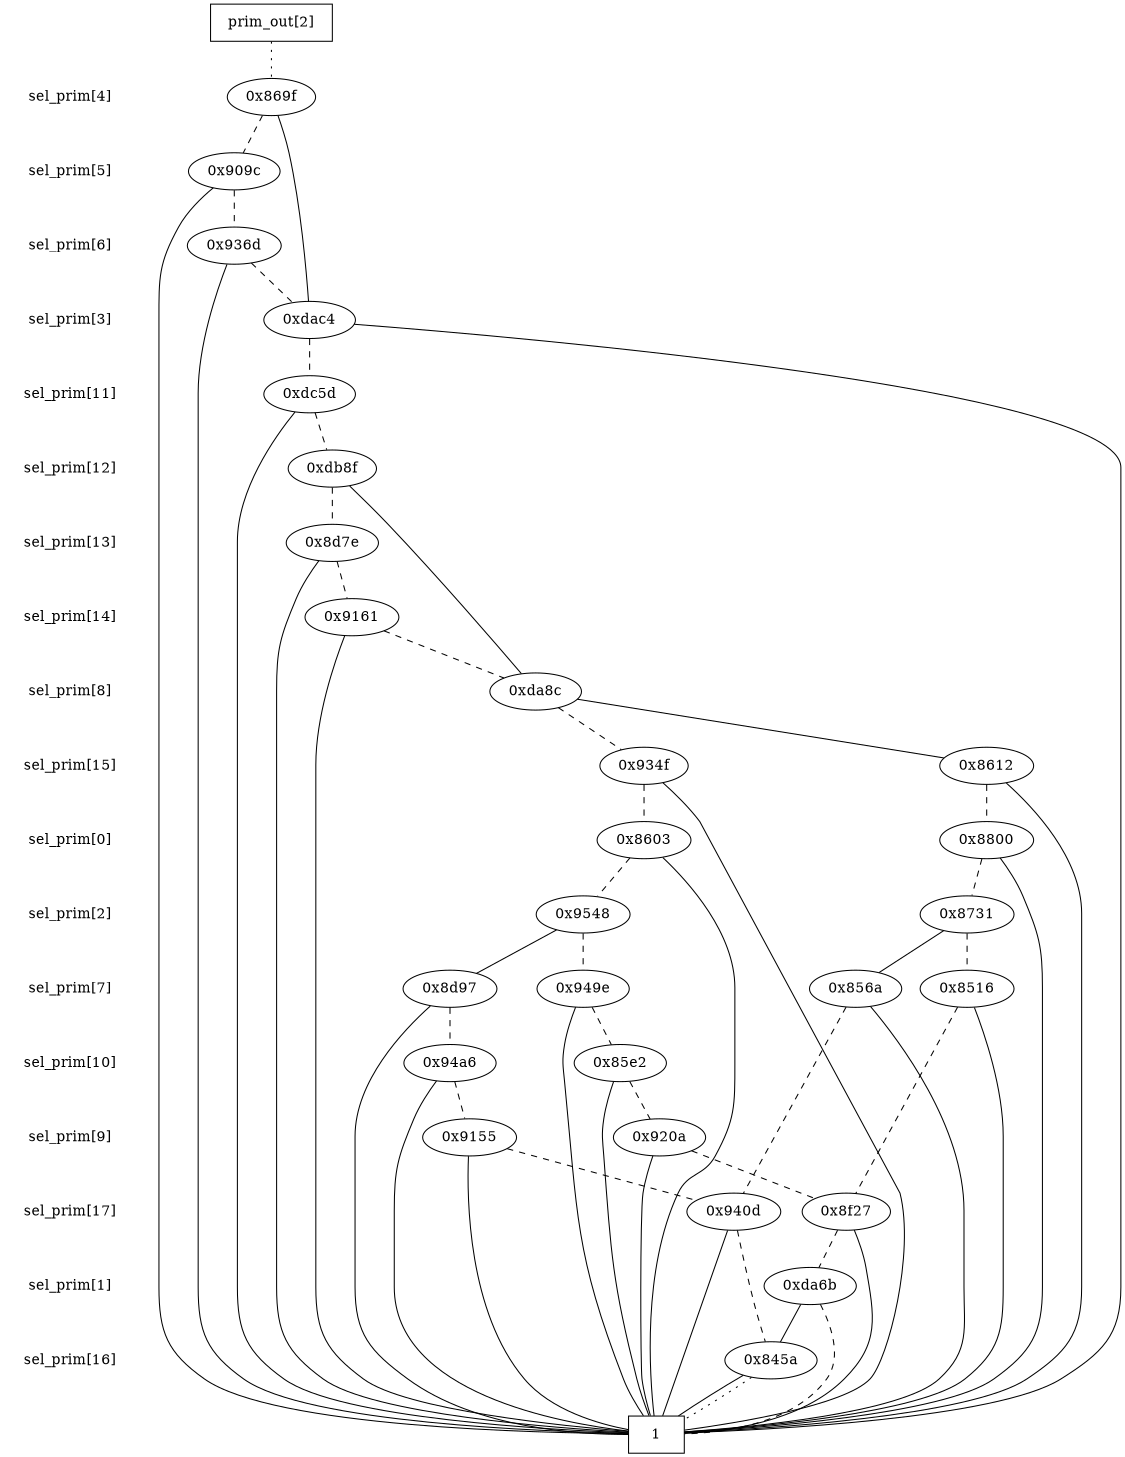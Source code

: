 digraph "DD" {
size = "7.5,10"
center = true;
edge [dir = none];
{ node [shape = plaintext];
  edge [style = invis];
  "CONST NODES" [style = invis];
" sel_prim[4] " -> " sel_prim[5] " -> " sel_prim[6] " -> " sel_prim[3] " -> " sel_prim[11] " -> " sel_prim[12] " -> " sel_prim[13] " -> " sel_prim[14] " -> " sel_prim[8] " -> " sel_prim[15] " -> " sel_prim[0] " -> " sel_prim[2] " -> " sel_prim[7] " -> " sel_prim[10] " -> " sel_prim[9] " -> " sel_prim[17] " -> " sel_prim[1] " -> " sel_prim[16] " -> "CONST NODES"; 
}
{ rank = same; node [shape = box]; edge [style = invis];
"  prim_out[2]  "; }
{ rank = same; " sel_prim[4] ";
"0x869f";
}
{ rank = same; " sel_prim[5] ";
"0x909c";
}
{ rank = same; " sel_prim[6] ";
"0x936d";
}
{ rank = same; " sel_prim[3] ";
"0xdac4";
}
{ rank = same; " sel_prim[11] ";
"0xdc5d";
}
{ rank = same; " sel_prim[12] ";
"0xdb8f";
}
{ rank = same; " sel_prim[13] ";
"0x8d7e";
}
{ rank = same; " sel_prim[14] ";
"0x9161";
}
{ rank = same; " sel_prim[8] ";
"0xda8c";
}
{ rank = same; " sel_prim[15] ";
"0x934f";
"0x8612";
}
{ rank = same; " sel_prim[0] ";
"0x8800";
"0x8603";
}
{ rank = same; " sel_prim[2] ";
"0x8731";
"0x9548";
}
{ rank = same; " sel_prim[7] ";
"0x8516";
"0x8d97";
"0x949e";
"0x856a";
}
{ rank = same; " sel_prim[10] ";
"0x85e2";
"0x94a6";
}
{ rank = same; " sel_prim[9] ";
"0x920a";
"0x9155";
}
{ rank = same; " sel_prim[17] ";
"0x940d";
"0x8f27";
}
{ rank = same; " sel_prim[1] ";
"0xda6b";
}
{ rank = same; " sel_prim[16] ";
"0x845a";
}
{ rank = same; "CONST NODES";
{ node [shape = box]; "0x8452";
}
}
"  prim_out[2]  " -> "0x869f" [style = dotted];
"0x869f" -> "0xdac4";
"0x869f" -> "0x909c" [style = dashed];
"0x909c" -> "0x8452";
"0x909c" -> "0x936d" [style = dashed];
"0x936d" -> "0x8452";
"0x936d" -> "0xdac4" [style = dashed];
"0xdac4" -> "0x8452";
"0xdac4" -> "0xdc5d" [style = dashed];
"0xdc5d" -> "0x8452";
"0xdc5d" -> "0xdb8f" [style = dashed];
"0xdb8f" -> "0xda8c";
"0xdb8f" -> "0x8d7e" [style = dashed];
"0x8d7e" -> "0x8452";
"0x8d7e" -> "0x9161" [style = dashed];
"0x9161" -> "0x8452";
"0x9161" -> "0xda8c" [style = dashed];
"0xda8c" -> "0x8612";
"0xda8c" -> "0x934f" [style = dashed];
"0x934f" -> "0x8452";
"0x934f" -> "0x8603" [style = dashed];
"0x8612" -> "0x8452";
"0x8612" -> "0x8800" [style = dashed];
"0x8800" -> "0x8452";
"0x8800" -> "0x8731" [style = dashed];
"0x8603" -> "0x8452";
"0x8603" -> "0x9548" [style = dashed];
"0x8731" -> "0x856a";
"0x8731" -> "0x8516" [style = dashed];
"0x9548" -> "0x8d97";
"0x9548" -> "0x949e" [style = dashed];
"0x8516" -> "0x8452";
"0x8516" -> "0x8f27" [style = dashed];
"0x8d97" -> "0x8452";
"0x8d97" -> "0x94a6" [style = dashed];
"0x949e" -> "0x8452";
"0x949e" -> "0x85e2" [style = dashed];
"0x856a" -> "0x8452";
"0x856a" -> "0x940d" [style = dashed];
"0x85e2" -> "0x8452";
"0x85e2" -> "0x920a" [style = dashed];
"0x94a6" -> "0x8452";
"0x94a6" -> "0x9155" [style = dashed];
"0x920a" -> "0x8452";
"0x920a" -> "0x8f27" [style = dashed];
"0x9155" -> "0x8452";
"0x9155" -> "0x940d" [style = dashed];
"0x940d" -> "0x8452";
"0x940d" -> "0x845a" [style = dashed];
"0x8f27" -> "0x8452";
"0x8f27" -> "0xda6b" [style = dashed];
"0xda6b" -> "0x845a";
"0xda6b" -> "0x8452" [style = dashed];
"0x845a" -> "0x8452";
"0x845a" -> "0x8452" [style = dotted];
"0x8452" [label = "1"];
}
